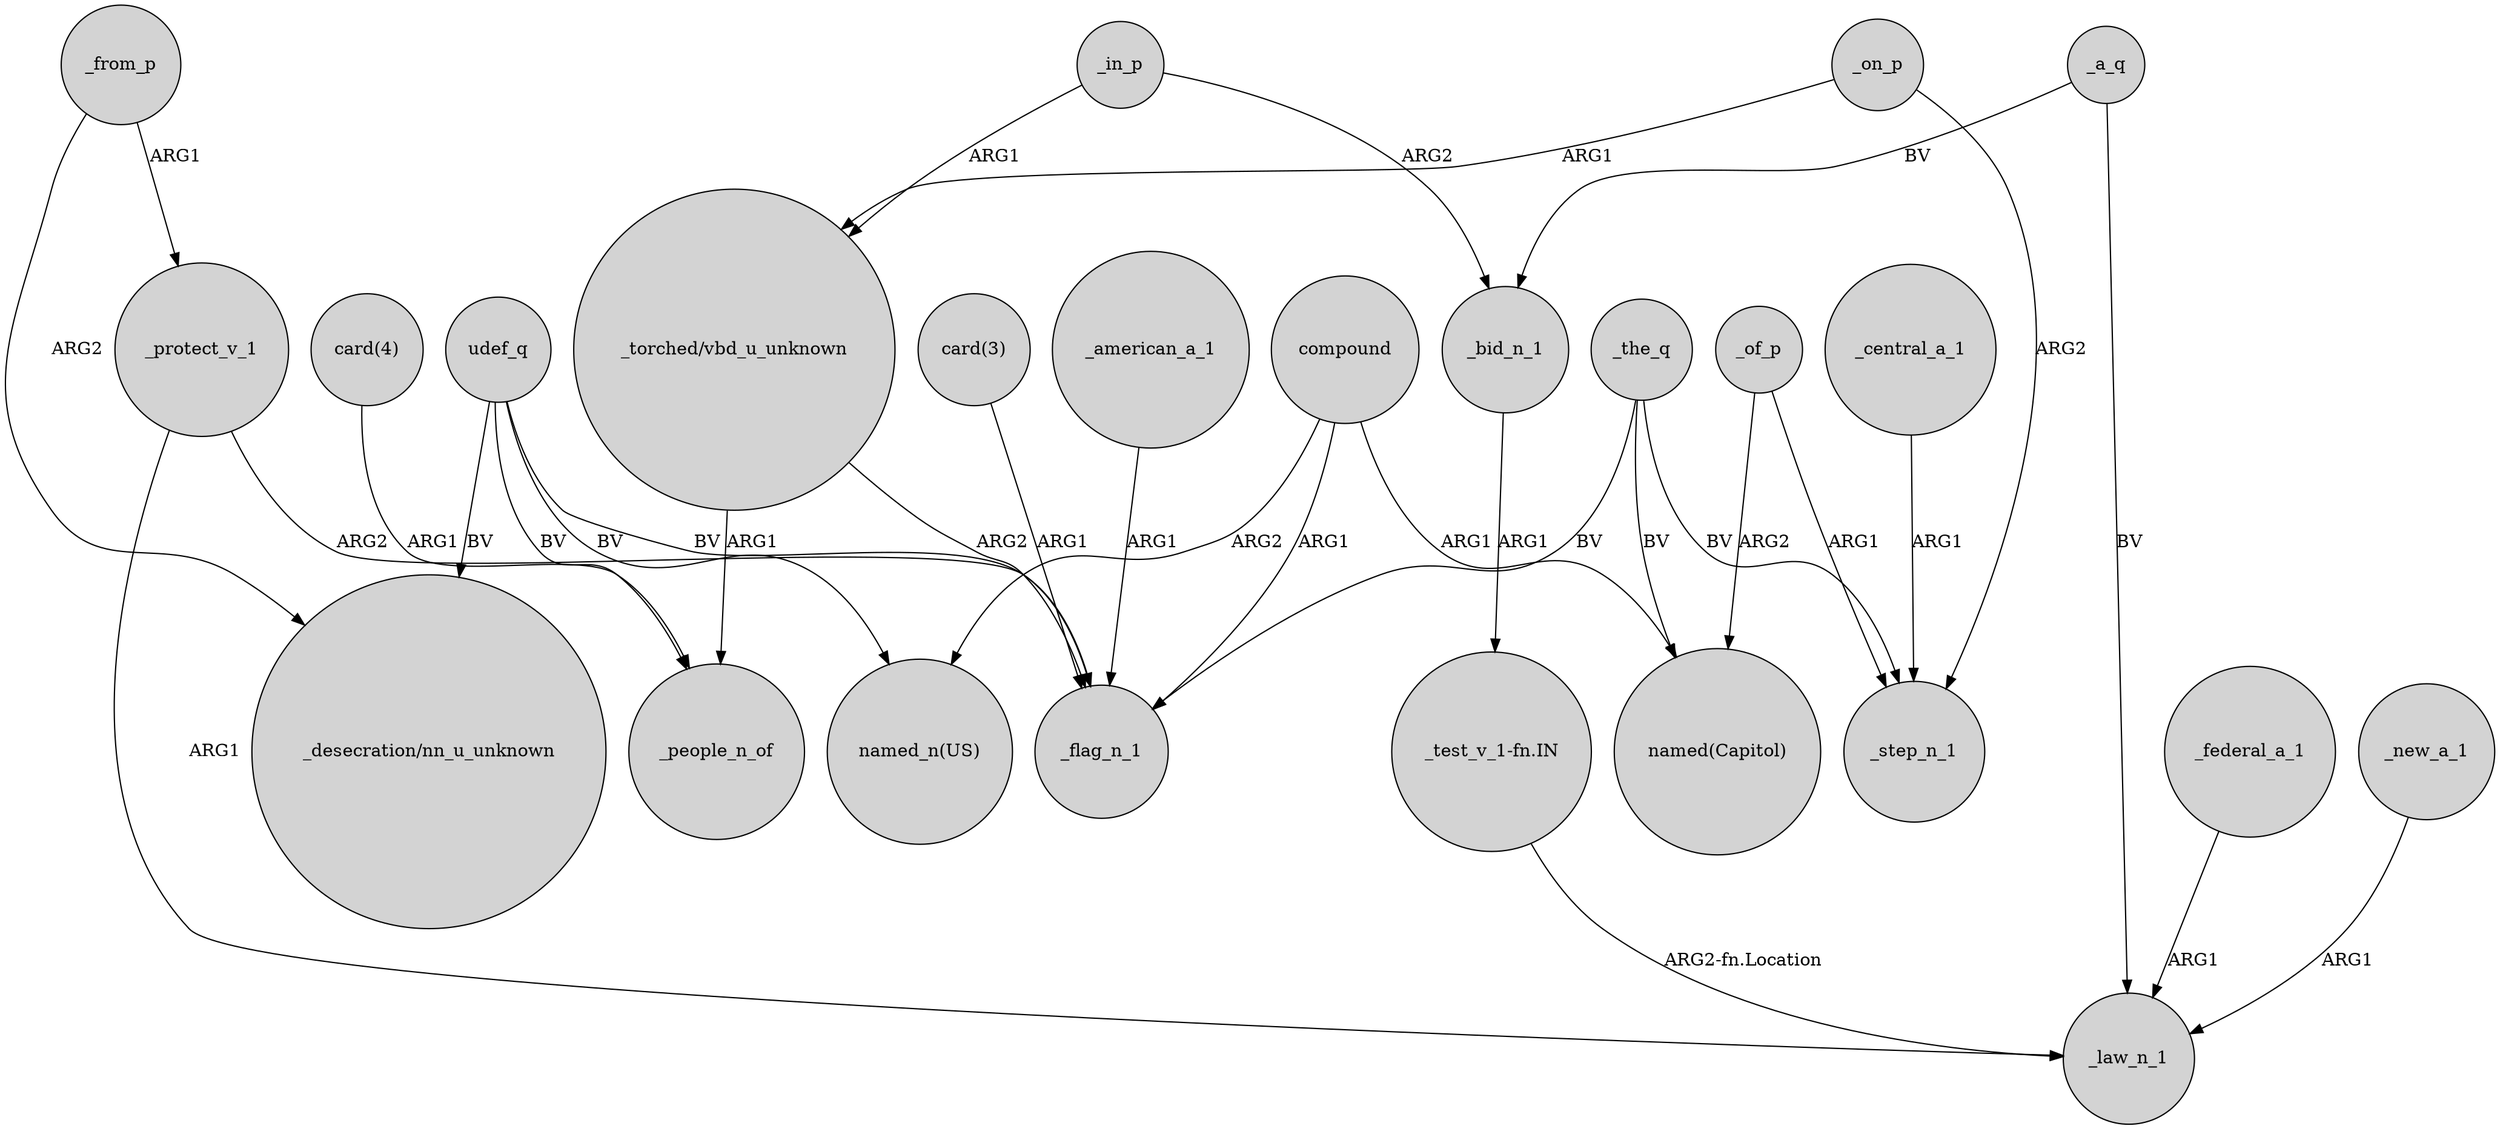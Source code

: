 digraph {
	node [shape=circle style=filled]
	_american_a_1 -> _flag_n_1 [label=ARG1]
	udef_q -> "_desecration/nn_u_unknown" [label=BV]
	_from_p -> _protect_v_1 [label=ARG1]
	"card(3)" -> _flag_n_1 [label=ARG1]
	udef_q -> "named_n(US)" [label=BV]
	"_torched/vbd_u_unknown" -> _people_n_of [label=ARG1]
	_central_a_1 -> _step_n_1 [label=ARG1]
	compound -> _flag_n_1 [label=ARG1]
	_of_p -> "named(Capitol)" [label=ARG2]
	_in_p -> _bid_n_1 [label=ARG2]
	_the_q -> _step_n_1 [label=BV]
	"card(4)" -> _people_n_of [label=ARG1]
	compound -> "named(Capitol)" [label=ARG1]
	_on_p -> _step_n_1 [label=ARG2]
	compound -> "named_n(US)" [label=ARG2]
	_of_p -> _step_n_1 [label=ARG1]
	"_test_v_1-fn.IN" -> _law_n_1 [label="ARG2-fn.Location"]
	_protect_v_1 -> _flag_n_1 [label=ARG2]
	_in_p -> "_torched/vbd_u_unknown" [label=ARG1]
	udef_q -> _people_n_of [label=BV]
	_from_p -> "_desecration/nn_u_unknown" [label=ARG2]
	_a_q -> _law_n_1 [label=BV]
	_on_p -> "_torched/vbd_u_unknown" [label=ARG1]
	_bid_n_1 -> "_test_v_1-fn.IN" [label=ARG1]
	"_torched/vbd_u_unknown" -> _flag_n_1 [label=ARG2]
	udef_q -> _flag_n_1 [label=BV]
	_federal_a_1 -> _law_n_1 [label=ARG1]
	_protect_v_1 -> _law_n_1 [label=ARG1]
	_new_a_1 -> _law_n_1 [label=ARG1]
	_the_q -> "named(Capitol)" [label=BV]
	_the_q -> _flag_n_1 [label=BV]
	_a_q -> _bid_n_1 [label=BV]
}
